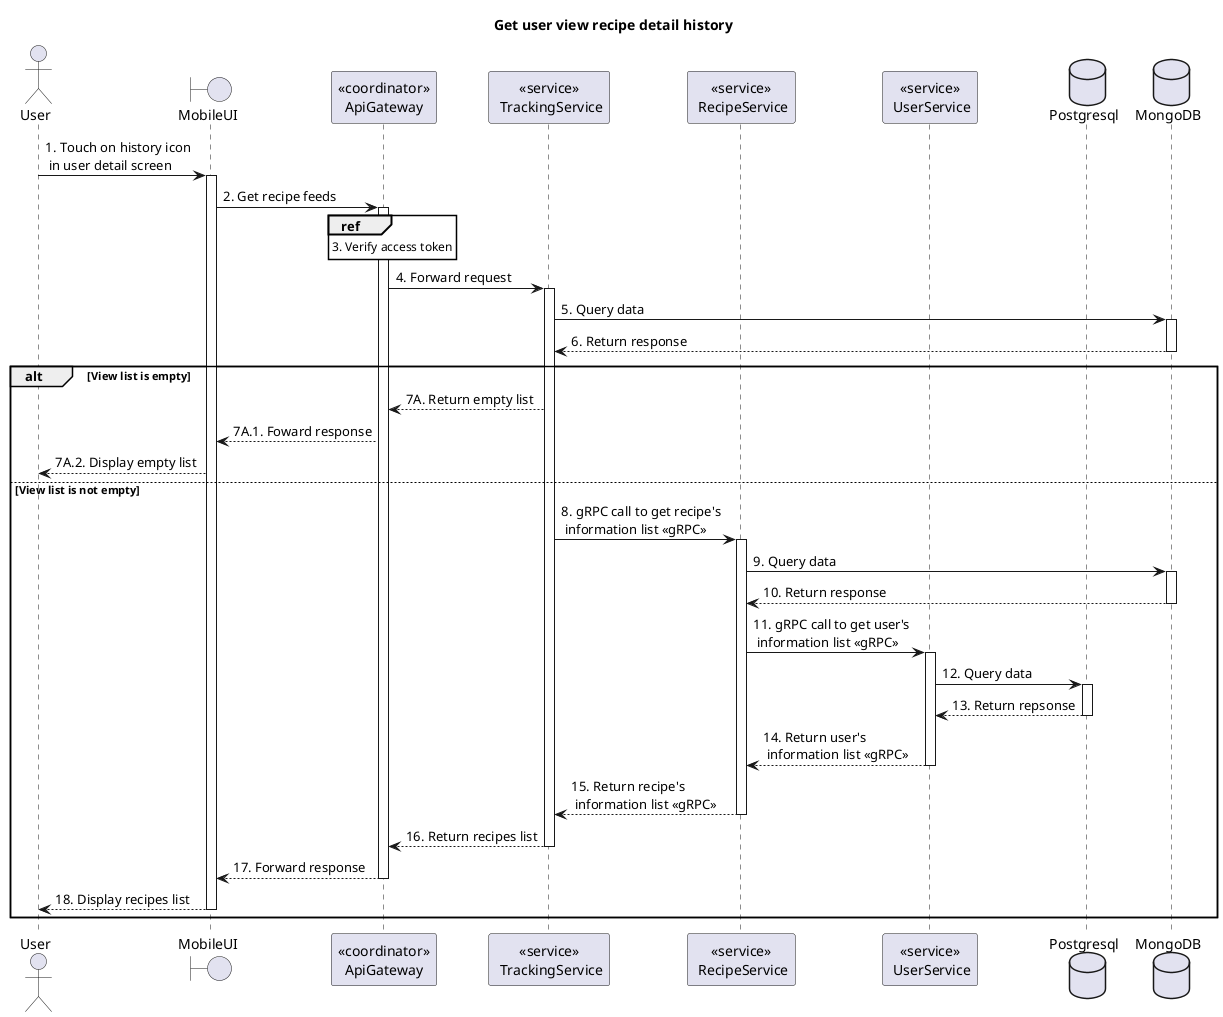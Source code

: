 @startuml Sequence
title "Get user view recipe detail history"
' Style section
<style>
  sequenceDiagram {
    reference {
      BackGroundColor white
    }
}
</style>

actor User
boundary MobileUI
participant "<<coordinator>>\nApiGateway" as ApiGateway
participant "<<service>>\n TrackingService" as TrackingService
participant "<<service>>\n RecipeService" as RecipeService
participant "<<service>>\n UserService" as UserService
database Postgresql
database MongoDB

User -> MobileUI++: 1. Touch on history icon \n in user detail screen

MobileUI -> ApiGateway++: 2. Get recipe feeds

ref over ApiGateway: 3. Verify access token

ApiGateway -> TrackingService++: 4. Forward request

TrackingService -> MongoDB++: 5. Query data
TrackingService <-- MongoDB--: 6. Return response

alt View list is empty
    ApiGateway <-- TrackingService: 7A. Return empty list
    MobileUI <-- ApiGateway: 7A.1. Foward response
    User <-- MobileUI: 7A.2. Display empty list
else View list is not empty
    TrackingService -> RecipeService++: 8. gRPC call to get recipe's \n information list <<gRPC>>
    RecipeService -> MongoDB++: 9. Query data
    RecipeService <-- MongoDB--: 10. Return response

    RecipeService -> UserService++: 11. gRPC call to get user's \n information list <<gRPC>>
    UserService -> Postgresql++: 12. Query data
    UserService <-- Postgresql--: 13. Return repsonse
    RecipeService <-- UserService--: 14. Return user's \n information list <<gRPC>>

    TrackingService <-- RecipeService--: 15. Return recipe's \n information list <<gRPC>>

    ApiGateway <-- TrackingService--: 16. Return recipes list
    MobileUI <-- ApiGateway--: 17. Forward response
    User <-- MobileUI--: 18. Display recipes list
end alt

@enduml

